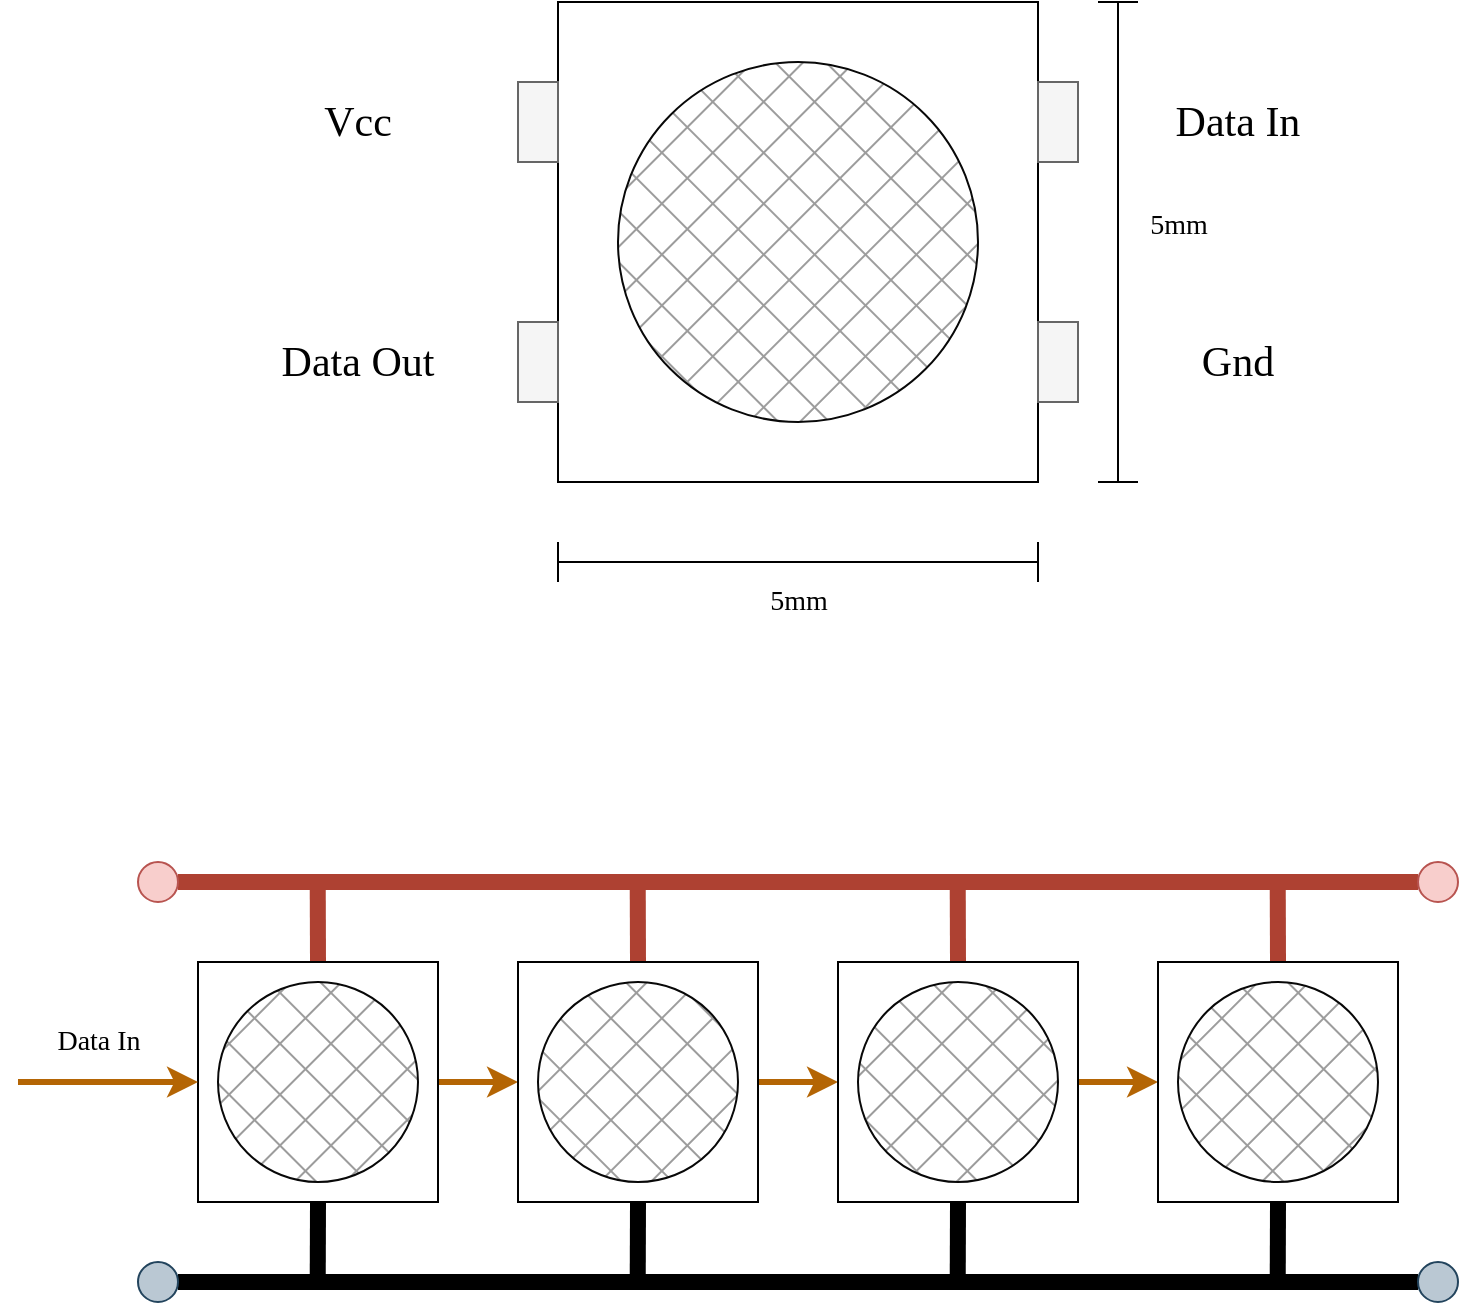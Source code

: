 <mxfile>
    <diagram id="JEVn3mSV0aVD-ZGOuX2a" name="WS2812B">
        <mxGraphModel dx="1111" dy="604" grid="1" gridSize="10" guides="1" tooltips="1" connect="1" arrows="1" fold="1" page="1" pageScale="1" pageWidth="850" pageHeight="1100" math="0" shadow="0">
            <root>
                <mxCell id="0"/>
                <mxCell id="1" parent="0"/>
                <mxCell id="ymqoMdP5X18snwUqrnbU-1" value="" style="rounded=0;whiteSpace=wrap;html=1;strokeColor=default;fontFamily=Source Code Pro;fontSource=https%3A%2F%2Ffonts.googleapis.com%2Fcss%3Ffamily%3DSource%2BCode%2BPro;fontSize=14;" parent="1" vertex="1">
                    <mxGeometry x="280" y="40" width="240" height="240" as="geometry"/>
                </mxCell>
                <mxCell id="ymqoMdP5X18snwUqrnbU-2" value="" style="rounded=0;whiteSpace=wrap;html=1;strokeColor=#666666;fontFamily=Source Code Pro;fontSource=https%3A%2F%2Ffonts.googleapis.com%2Fcss%3Ffamily%3DSource%2BCode%2BPro;fontSize=14;fillColor=#f5f5f5;fontColor=#333333;" parent="1" vertex="1">
                    <mxGeometry x="260" y="80" width="20" height="40" as="geometry"/>
                </mxCell>
                <mxCell id="ymqoMdP5X18snwUqrnbU-3" value="" style="rounded=0;whiteSpace=wrap;html=1;strokeColor=#666666;fontFamily=Source Code Pro;fontSource=https%3A%2F%2Ffonts.googleapis.com%2Fcss%3Ffamily%3DSource%2BCode%2BPro;fontSize=14;fillColor=#f5f5f5;fontColor=#333333;" parent="1" vertex="1">
                    <mxGeometry x="260" y="200" width="20" height="40" as="geometry"/>
                </mxCell>
                <mxCell id="ymqoMdP5X18snwUqrnbU-4" value="" style="rounded=0;whiteSpace=wrap;html=1;strokeColor=#666666;fontFamily=Source Code Pro;fontSource=https%3A%2F%2Ffonts.googleapis.com%2Fcss%3Ffamily%3DSource%2BCode%2BPro;fontSize=14;fillColor=#f5f5f5;fontColor=#333333;" parent="1" vertex="1">
                    <mxGeometry x="520" y="80" width="20" height="40" as="geometry"/>
                </mxCell>
                <mxCell id="ymqoMdP5X18snwUqrnbU-5" value="" style="rounded=0;whiteSpace=wrap;html=1;strokeColor=#666666;fontFamily=Source Code Pro;fontSource=https%3A%2F%2Ffonts.googleapis.com%2Fcss%3Ffamily%3DSource%2BCode%2BPro;fontSize=14;fillColor=#f5f5f5;fontColor=#333333;" parent="1" vertex="1">
                    <mxGeometry x="520" y="200" width="20" height="40" as="geometry"/>
                </mxCell>
                <mxCell id="ymqoMdP5X18snwUqrnbU-6" value="" style="ellipse;whiteSpace=wrap;html=1;aspect=fixed;strokeColor=#080808;fontFamily=Source Code Pro;fontSource=https%3A%2F%2Ffonts.googleapis.com%2Fcss%3Ffamily%3DSource%2BCode%2BPro;fontSize=14;fillColor=#9C9C9C;fontColor=#333333;fillStyle=cross-hatch;" parent="1" vertex="1">
                    <mxGeometry x="310" y="70" width="180" height="180" as="geometry"/>
                </mxCell>
                <mxCell id="pz_hgYm6IndlnWrwU3yr-1" value="&lt;font style=&quot;font-size: 21px;&quot; data-font-src=&quot;https://fonts.googleapis.com/css?family=Source+Code+Pro&quot; face=&quot;Source Code Pro&quot;&gt;Vcc&lt;/font&gt;" style="text;html=1;strokeColor=none;fillColor=none;align=center;verticalAlign=middle;whiteSpace=wrap;rounded=0;" parent="1" vertex="1">
                    <mxGeometry x="120" y="80" width="120" height="40" as="geometry"/>
                </mxCell>
                <mxCell id="pz_hgYm6IndlnWrwU3yr-2" value="&lt;font style=&quot;font-size: 21px;&quot; data-font-src=&quot;https://fonts.googleapis.com/css?family=Source+Code+Pro&quot; face=&quot;Source Code Pro&quot;&gt;Data Out&lt;/font&gt;" style="text;html=1;strokeColor=none;fillColor=none;align=center;verticalAlign=middle;whiteSpace=wrap;rounded=0;" parent="1" vertex="1">
                    <mxGeometry x="120" y="200" width="120" height="40" as="geometry"/>
                </mxCell>
                <mxCell id="pz_hgYm6IndlnWrwU3yr-3" value="&lt;font style=&quot;font-size: 21px;&quot; data-font-src=&quot;https://fonts.googleapis.com/css?family=Source+Code+Pro&quot; face=&quot;Source Code Pro&quot;&gt;Data In&lt;/font&gt;" style="text;html=1;strokeColor=none;fillColor=none;align=center;verticalAlign=middle;whiteSpace=wrap;rounded=0;" parent="1" vertex="1">
                    <mxGeometry x="560" y="80" width="120" height="40" as="geometry"/>
                </mxCell>
                <mxCell id="pz_hgYm6IndlnWrwU3yr-4" value="&lt;font style=&quot;font-size: 21px;&quot; data-font-src=&quot;https://fonts.googleapis.com/css?family=Source+Code+Pro&quot; face=&quot;Source Code Pro&quot;&gt;Gnd&lt;/font&gt;" style="text;html=1;strokeColor=none;fillColor=none;align=center;verticalAlign=middle;whiteSpace=wrap;rounded=0;" parent="1" vertex="1">
                    <mxGeometry x="560" y="200" width="120" height="40" as="geometry"/>
                </mxCell>
                <mxCell id="pz_hgYm6IndlnWrwU3yr-14" style="edgeStyle=none;html=1;exitX=1;exitY=0.5;exitDx=0;exitDy=0;entryX=0;entryY=0.5;entryDx=0;entryDy=0;fontFamily=Source Code Pro;fontSource=https%3A%2F%2Ffonts.googleapis.com%2Fcss%3Ffamily%3DSource%2BCode%2BPro;fontSize=14;fillColor=#fad7ac;strokeColor=#b46504;strokeWidth=3;" parent="1" source="pz_hgYm6IndlnWrwU3yr-6" target="pz_hgYm6IndlnWrwU3yr-8" edge="1">
                    <mxGeometry relative="1" as="geometry"/>
                </mxCell>
                <mxCell id="9GlZ5fkVjiMyLJ6wo4WE-7" style="edgeStyle=none;html=1;exitX=0.5;exitY=1;exitDx=0;exitDy=0;strokeWidth=8;fontFamily=Source Code Pro;fontSource=https%3A%2F%2Ffonts.googleapis.com%2Fcss%3Ffamily%3DSource%2BCode%2BPro;fontSize=14;endArrow=none;endFill=0;" parent="1" source="pz_hgYm6IndlnWrwU3yr-6" edge="1">
                    <mxGeometry relative="1" as="geometry">
                        <mxPoint x="159.862" y="680" as="targetPoint"/>
                    </mxGeometry>
                </mxCell>
                <mxCell id="9GlZ5fkVjiMyLJ6wo4WE-12" style="edgeStyle=none;html=1;exitX=0.5;exitY=0;exitDx=0;exitDy=0;strokeWidth=8;fontFamily=Source Code Pro;fontSource=https%3A%2F%2Ffonts.googleapis.com%2Fcss%3Ffamily%3DSource%2BCode%2BPro;fontSize=14;endArrow=none;endFill=0;fillColor=#fad9d5;strokeColor=#ae4132;" parent="1" source="pz_hgYm6IndlnWrwU3yr-6" edge="1">
                    <mxGeometry relative="1" as="geometry">
                        <mxPoint x="159.862" y="480" as="targetPoint"/>
                    </mxGeometry>
                </mxCell>
                <mxCell id="pz_hgYm6IndlnWrwU3yr-6" value="" style="rounded=0;whiteSpace=wrap;html=1;strokeColor=default;fontFamily=Source Code Pro;fontSource=https%3A%2F%2Ffonts.googleapis.com%2Fcss%3Ffamily%3DSource%2BCode%2BPro;fontSize=14;" parent="1" vertex="1">
                    <mxGeometry x="100" y="520" width="120" height="120" as="geometry"/>
                </mxCell>
                <mxCell id="pz_hgYm6IndlnWrwU3yr-7" value="" style="ellipse;whiteSpace=wrap;html=1;aspect=fixed;strokeColor=#080808;fontFamily=Source Code Pro;fontSource=https%3A%2F%2Ffonts.googleapis.com%2Fcss%3Ffamily%3DSource%2BCode%2BPro;fontSize=14;fillColor=#9C9C9C;fontColor=#333333;fillStyle=cross-hatch;" parent="1" vertex="1">
                    <mxGeometry x="110" y="530" width="100" height="100" as="geometry"/>
                </mxCell>
                <mxCell id="pz_hgYm6IndlnWrwU3yr-15" style="edgeStyle=none;html=1;exitX=1;exitY=0.5;exitDx=0;exitDy=0;entryX=0;entryY=0.5;entryDx=0;entryDy=0;fontFamily=Source Code Pro;fontSource=https%3A%2F%2Ffonts.googleapis.com%2Fcss%3Ffamily%3DSource%2BCode%2BPro;fontSize=14;fillColor=#fad7ac;strokeColor=#b46504;strokeWidth=3;" parent="1" source="pz_hgYm6IndlnWrwU3yr-8" target="pz_hgYm6IndlnWrwU3yr-10" edge="1">
                    <mxGeometry relative="1" as="geometry"/>
                </mxCell>
                <mxCell id="9GlZ5fkVjiMyLJ6wo4WE-8" style="edgeStyle=none;html=1;exitX=0.5;exitY=1;exitDx=0;exitDy=0;strokeWidth=8;fontFamily=Source Code Pro;fontSource=https%3A%2F%2Ffonts.googleapis.com%2Fcss%3Ffamily%3DSource%2BCode%2BPro;fontSize=14;endArrow=none;endFill=0;" parent="1" source="pz_hgYm6IndlnWrwU3yr-8" edge="1">
                    <mxGeometry relative="1" as="geometry">
                        <mxPoint x="319.862" y="680" as="targetPoint"/>
                    </mxGeometry>
                </mxCell>
                <mxCell id="9GlZ5fkVjiMyLJ6wo4WE-13" style="edgeStyle=none;html=1;exitX=0.5;exitY=0;exitDx=0;exitDy=0;strokeWidth=8;fontFamily=Source Code Pro;fontSource=https%3A%2F%2Ffonts.googleapis.com%2Fcss%3Ffamily%3DSource%2BCode%2BPro;fontSize=14;endArrow=none;endFill=0;fillColor=#fad9d5;strokeColor=#ae4132;" parent="1" source="pz_hgYm6IndlnWrwU3yr-8" edge="1">
                    <mxGeometry relative="1" as="geometry">
                        <mxPoint x="319.862" y="480" as="targetPoint"/>
                    </mxGeometry>
                </mxCell>
                <mxCell id="pz_hgYm6IndlnWrwU3yr-8" value="" style="rounded=0;whiteSpace=wrap;html=1;strokeColor=default;fontFamily=Source Code Pro;fontSource=https%3A%2F%2Ffonts.googleapis.com%2Fcss%3Ffamily%3DSource%2BCode%2BPro;fontSize=14;" parent="1" vertex="1">
                    <mxGeometry x="260" y="520" width="120" height="120" as="geometry"/>
                </mxCell>
                <mxCell id="pz_hgYm6IndlnWrwU3yr-9" value="" style="ellipse;whiteSpace=wrap;html=1;aspect=fixed;strokeColor=#080808;fontFamily=Source Code Pro;fontSource=https%3A%2F%2Ffonts.googleapis.com%2Fcss%3Ffamily%3DSource%2BCode%2BPro;fontSize=14;fillColor=#9C9C9C;fontColor=#333333;fillStyle=cross-hatch;" parent="1" vertex="1">
                    <mxGeometry x="270" y="530" width="100" height="100" as="geometry"/>
                </mxCell>
                <mxCell id="pz_hgYm6IndlnWrwU3yr-16" style="edgeStyle=none;html=1;exitX=1;exitY=0.5;exitDx=0;exitDy=0;entryX=0;entryY=0.5;entryDx=0;entryDy=0;fontFamily=Source Code Pro;fontSource=https%3A%2F%2Ffonts.googleapis.com%2Fcss%3Ffamily%3DSource%2BCode%2BPro;fontSize=14;fillColor=#fad7ac;strokeColor=#b46504;strokeWidth=3;" parent="1" source="pz_hgYm6IndlnWrwU3yr-10" target="pz_hgYm6IndlnWrwU3yr-12" edge="1">
                    <mxGeometry relative="1" as="geometry"/>
                </mxCell>
                <mxCell id="9GlZ5fkVjiMyLJ6wo4WE-9" style="edgeStyle=none;html=1;exitX=0.5;exitY=1;exitDx=0;exitDy=0;strokeWidth=8;fontFamily=Source Code Pro;fontSource=https%3A%2F%2Ffonts.googleapis.com%2Fcss%3Ffamily%3DSource%2BCode%2BPro;fontSize=14;endArrow=none;endFill=0;" parent="1" source="pz_hgYm6IndlnWrwU3yr-10" edge="1">
                    <mxGeometry relative="1" as="geometry">
                        <mxPoint x="479.862" y="680" as="targetPoint"/>
                    </mxGeometry>
                </mxCell>
                <mxCell id="9GlZ5fkVjiMyLJ6wo4WE-14" style="edgeStyle=none;html=1;exitX=0.5;exitY=0;exitDx=0;exitDy=0;strokeWidth=8;fontFamily=Source Code Pro;fontSource=https%3A%2F%2Ffonts.googleapis.com%2Fcss%3Ffamily%3DSource%2BCode%2BPro;fontSize=14;endArrow=none;endFill=0;fillColor=#fad9d5;strokeColor=#ae4132;" parent="1" source="pz_hgYm6IndlnWrwU3yr-10" edge="1">
                    <mxGeometry relative="1" as="geometry">
                        <mxPoint x="479.862" y="480" as="targetPoint"/>
                    </mxGeometry>
                </mxCell>
                <mxCell id="pz_hgYm6IndlnWrwU3yr-10" value="" style="rounded=0;whiteSpace=wrap;html=1;strokeColor=default;fontFamily=Source Code Pro;fontSource=https%3A%2F%2Ffonts.googleapis.com%2Fcss%3Ffamily%3DSource%2BCode%2BPro;fontSize=14;" parent="1" vertex="1">
                    <mxGeometry x="420" y="520" width="120" height="120" as="geometry"/>
                </mxCell>
                <mxCell id="pz_hgYm6IndlnWrwU3yr-11" value="" style="ellipse;whiteSpace=wrap;html=1;aspect=fixed;strokeColor=#080808;fontFamily=Source Code Pro;fontSource=https%3A%2F%2Ffonts.googleapis.com%2Fcss%3Ffamily%3DSource%2BCode%2BPro;fontSize=14;fillColor=#9C9C9C;fontColor=#333333;fillStyle=cross-hatch;" parent="1" vertex="1">
                    <mxGeometry x="430" y="530" width="100" height="100" as="geometry"/>
                </mxCell>
                <mxCell id="9GlZ5fkVjiMyLJ6wo4WE-11" style="edgeStyle=none;html=1;exitX=0.5;exitY=1;exitDx=0;exitDy=0;strokeWidth=8;fontFamily=Source Code Pro;fontSource=https%3A%2F%2Ffonts.googleapis.com%2Fcss%3Ffamily%3DSource%2BCode%2BPro;fontSize=14;endArrow=none;endFill=0;" parent="1" source="pz_hgYm6IndlnWrwU3yr-12" edge="1">
                    <mxGeometry relative="1" as="geometry">
                        <mxPoint x="639.862" y="680" as="targetPoint"/>
                    </mxGeometry>
                </mxCell>
                <mxCell id="9GlZ5fkVjiMyLJ6wo4WE-15" style="edgeStyle=none;html=1;exitX=0.5;exitY=0;exitDx=0;exitDy=0;strokeWidth=8;fontFamily=Source Code Pro;fontSource=https%3A%2F%2Ffonts.googleapis.com%2Fcss%3Ffamily%3DSource%2BCode%2BPro;fontSize=14;endArrow=none;endFill=0;fillColor=#fad9d5;strokeColor=#ae4132;" parent="1" source="pz_hgYm6IndlnWrwU3yr-12" edge="1">
                    <mxGeometry relative="1" as="geometry">
                        <mxPoint x="639.862" y="480" as="targetPoint"/>
                    </mxGeometry>
                </mxCell>
                <mxCell id="pz_hgYm6IndlnWrwU3yr-12" value="" style="rounded=0;whiteSpace=wrap;html=1;strokeColor=default;fontFamily=Source Code Pro;fontSource=https%3A%2F%2Ffonts.googleapis.com%2Fcss%3Ffamily%3DSource%2BCode%2BPro;fontSize=14;" parent="1" vertex="1">
                    <mxGeometry x="580" y="520" width="120" height="120" as="geometry"/>
                </mxCell>
                <mxCell id="pz_hgYm6IndlnWrwU3yr-13" value="" style="ellipse;whiteSpace=wrap;html=1;aspect=fixed;strokeColor=#080808;fontFamily=Source Code Pro;fontSource=https%3A%2F%2Ffonts.googleapis.com%2Fcss%3Ffamily%3DSource%2BCode%2BPro;fontSize=14;fillColor=#9C9C9C;fontColor=#333333;fillStyle=cross-hatch;" parent="1" vertex="1">
                    <mxGeometry x="590" y="530" width="100" height="100" as="geometry"/>
                </mxCell>
                <mxCell id="pz_hgYm6IndlnWrwU3yr-17" style="edgeStyle=none;html=1;entryX=0;entryY=0.5;entryDx=0;entryDy=0;fontFamily=Source Code Pro;fontSource=https%3A%2F%2Ffonts.googleapis.com%2Fcss%3Ffamily%3DSource%2BCode%2BPro;fontSize=14;fillColor=#fad7ac;strokeColor=#b46504;strokeWidth=3;" parent="1" edge="1">
                    <mxGeometry relative="1" as="geometry">
                        <mxPoint x="10" y="580" as="sourcePoint"/>
                        <mxPoint x="100" y="580" as="targetPoint"/>
                    </mxGeometry>
                </mxCell>
                <mxCell id="9GlZ5fkVjiMyLJ6wo4WE-16" value="Data In" style="edgeLabel;html=1;align=center;verticalAlign=middle;resizable=0;points=[];fontSize=14;fontFamily=Source Code Pro;" parent="pz_hgYm6IndlnWrwU3yr-17" vertex="1" connectable="0">
                    <mxGeometry x="-0.29" y="-1" relative="1" as="geometry">
                        <mxPoint x="8" y="-21" as="offset"/>
                    </mxGeometry>
                </mxCell>
                <mxCell id="9GlZ5fkVjiMyLJ6wo4WE-5" style="edgeStyle=none;html=1;exitX=1;exitY=0.5;exitDx=0;exitDy=0;entryX=0;entryY=0.5;entryDx=0;entryDy=0;fontFamily=Source Code Pro;fontSource=https%3A%2F%2Ffonts.googleapis.com%2Fcss%3Ffamily%3DSource%2BCode%2BPro;fontSize=14;endArrow=none;endFill=0;fillColor=#fad9d5;strokeColor=#ae4132;strokeWidth=8;" parent="1" source="9GlZ5fkVjiMyLJ6wo4WE-1" target="9GlZ5fkVjiMyLJ6wo4WE-2" edge="1">
                    <mxGeometry relative="1" as="geometry"/>
                </mxCell>
                <mxCell id="9GlZ5fkVjiMyLJ6wo4WE-1" value="" style="ellipse;whiteSpace=wrap;html=1;aspect=fixed;fillStyle=auto;strokeColor=#b85450;fontFamily=Source Code Pro;fontSource=https%3A%2F%2Ffonts.googleapis.com%2Fcss%3Ffamily%3DSource%2BCode%2BPro;fontSize=14;fillColor=#f8cecc;" parent="1" vertex="1">
                    <mxGeometry x="70" y="470" width="20" height="20" as="geometry"/>
                </mxCell>
                <mxCell id="9GlZ5fkVjiMyLJ6wo4WE-2" value="" style="ellipse;whiteSpace=wrap;html=1;aspect=fixed;fillStyle=auto;strokeColor=#b85450;fontFamily=Source Code Pro;fontSource=https%3A%2F%2Ffonts.googleapis.com%2Fcss%3Ffamily%3DSource%2BCode%2BPro;fontSize=14;fillColor=#f8cecc;" parent="1" vertex="1">
                    <mxGeometry x="710" y="470" width="20" height="20" as="geometry"/>
                </mxCell>
                <mxCell id="9GlZ5fkVjiMyLJ6wo4WE-6" style="edgeStyle=none;html=1;exitX=1;exitY=0.5;exitDx=0;exitDy=0;entryX=0;entryY=0.5;entryDx=0;entryDy=0;strokeWidth=8;fontFamily=Source Code Pro;fontSource=https%3A%2F%2Ffonts.googleapis.com%2Fcss%3Ffamily%3DSource%2BCode%2BPro;fontSize=14;endArrow=none;endFill=0;" parent="1" source="9GlZ5fkVjiMyLJ6wo4WE-3" target="9GlZ5fkVjiMyLJ6wo4WE-4" edge="1">
                    <mxGeometry relative="1" as="geometry"/>
                </mxCell>
                <mxCell id="9GlZ5fkVjiMyLJ6wo4WE-3" value="" style="ellipse;whiteSpace=wrap;html=1;aspect=fixed;fillStyle=auto;strokeColor=#23445d;fontFamily=Source Code Pro;fontSource=https%3A%2F%2Ffonts.googleapis.com%2Fcss%3Ffamily%3DSource%2BCode%2BPro;fontSize=14;fillColor=#bac8d3;" parent="1" vertex="1">
                    <mxGeometry x="70" y="670" width="20" height="20" as="geometry"/>
                </mxCell>
                <mxCell id="9GlZ5fkVjiMyLJ6wo4WE-4" value="" style="ellipse;whiteSpace=wrap;html=1;aspect=fixed;fillStyle=auto;strokeColor=#23445d;fontFamily=Source Code Pro;fontSource=https%3A%2F%2Ffonts.googleapis.com%2Fcss%3Ffamily%3DSource%2BCode%2BPro;fontSize=14;fillColor=#bac8d3;" parent="1" vertex="1">
                    <mxGeometry x="710" y="670" width="20" height="20" as="geometry"/>
                </mxCell>
                <mxCell id="-H_-A31te1JYBPckc44u-1" value="" style="endArrow=none;html=1;strokeWidth=1;fontFamily=Source Code Pro;fontSource=https%3A%2F%2Ffonts.googleapis.com%2Fcss%3Ffamily%3DSource%2BCode%2BPro;fontSize=14;" parent="1" edge="1">
                    <mxGeometry width="50" height="50" relative="1" as="geometry">
                        <mxPoint x="560" y="280" as="sourcePoint"/>
                        <mxPoint x="560" y="40" as="targetPoint"/>
                    </mxGeometry>
                </mxCell>
                <mxCell id="-H_-A31te1JYBPckc44u-4" value="5mm" style="edgeLabel;html=1;align=center;verticalAlign=middle;resizable=0;points=[];fontSize=14;fontFamily=Source Code Pro;" parent="-H_-A31te1JYBPckc44u-1" vertex="1" connectable="0">
                    <mxGeometry x="0.066" y="1" relative="1" as="geometry">
                        <mxPoint x="31" as="offset"/>
                    </mxGeometry>
                </mxCell>
                <mxCell id="-H_-A31te1JYBPckc44u-2" value="" style="endArrow=none;html=1;strokeWidth=1;fontFamily=Source Code Pro;fontSource=https%3A%2F%2Ffonts.googleapis.com%2Fcss%3Ffamily%3DSource%2BCode%2BPro;fontSize=14;" parent="1" edge="1">
                    <mxGeometry width="50" height="50" relative="1" as="geometry">
                        <mxPoint x="570" y="40" as="sourcePoint"/>
                        <mxPoint x="550" y="40" as="targetPoint"/>
                    </mxGeometry>
                </mxCell>
                <mxCell id="-H_-A31te1JYBPckc44u-3" value="" style="endArrow=none;html=1;strokeWidth=1;fontFamily=Source Code Pro;fontSource=https%3A%2F%2Ffonts.googleapis.com%2Fcss%3Ffamily%3DSource%2BCode%2BPro;fontSize=14;" parent="1" edge="1">
                    <mxGeometry width="50" height="50" relative="1" as="geometry">
                        <mxPoint x="570" y="280" as="sourcePoint"/>
                        <mxPoint x="550" y="280" as="targetPoint"/>
                    </mxGeometry>
                </mxCell>
                <mxCell id="-H_-A31te1JYBPckc44u-6" value="" style="endArrow=none;html=1;strokeWidth=1;fontFamily=Source Code Pro;fontSource=https%3A%2F%2Ffonts.googleapis.com%2Fcss%3Ffamily%3DSource%2BCode%2BPro;fontSize=14;" parent="1" edge="1">
                    <mxGeometry width="50" height="50" relative="1" as="geometry">
                        <mxPoint x="520" y="320" as="sourcePoint"/>
                        <mxPoint x="280" y="320" as="targetPoint"/>
                    </mxGeometry>
                </mxCell>
                <mxCell id="-H_-A31te1JYBPckc44u-7" value="5mm" style="edgeLabel;html=1;align=center;verticalAlign=middle;resizable=0;points=[];fontSize=14;fontFamily=Source Code Pro;" parent="-H_-A31te1JYBPckc44u-6" vertex="1" connectable="0">
                    <mxGeometry x="0.066" y="1" relative="1" as="geometry">
                        <mxPoint x="8" y="19" as="offset"/>
                    </mxGeometry>
                </mxCell>
                <mxCell id="-H_-A31te1JYBPckc44u-10" value="" style="endArrow=none;html=1;strokeWidth=1;fontFamily=Source Code Pro;fontSource=https%3A%2F%2Ffonts.googleapis.com%2Fcss%3Ffamily%3DSource%2BCode%2BPro;fontSize=14;" parent="1" edge="1">
                    <mxGeometry width="50" height="50" relative="1" as="geometry">
                        <mxPoint x="280" y="310" as="sourcePoint"/>
                        <mxPoint x="280" y="330" as="targetPoint"/>
                    </mxGeometry>
                </mxCell>
                <mxCell id="-H_-A31te1JYBPckc44u-11" value="" style="endArrow=none;html=1;strokeWidth=1;fontFamily=Source Code Pro;fontSource=https%3A%2F%2Ffonts.googleapis.com%2Fcss%3Ffamily%3DSource%2BCode%2BPro;fontSize=14;" parent="1" edge="1">
                    <mxGeometry width="50" height="50" relative="1" as="geometry">
                        <mxPoint x="520" y="310" as="sourcePoint"/>
                        <mxPoint x="520" y="330" as="targetPoint"/>
                    </mxGeometry>
                </mxCell>
            </root>
        </mxGraphModel>
    </diagram>
    <diagram id="cFDWaZna7TuMgl9mYknu" name="Signalling">
        <mxGraphModel dx="1961" dy="604" grid="1" gridSize="10" guides="1" tooltips="1" connect="1" arrows="1" fold="1" page="1" pageScale="1" pageWidth="850" pageHeight="1100" math="0" shadow="0">
            <root>
                <mxCell id="0"/>
                <mxCell id="1" parent="0"/>
                <mxCell id="16" value="&lt;font style=&quot;font-size: 21px;&quot; data-font-src=&quot;https://fonts.googleapis.com/css?family=Source+Code+Pro&quot; face=&quot;Source Code Pro&quot;&gt;800ns&lt;/font&gt;" style="text;html=1;strokeColor=none;fillColor=none;align=center;verticalAlign=middle;whiteSpace=wrap;rounded=0;" parent="1" vertex="1">
                    <mxGeometry x="120" y="80" width="360" height="40" as="geometry"/>
                </mxCell>
                <mxCell id="18" value="&lt;font style=&quot;font-size: 21px;&quot; data-font-src=&quot;https://fonts.googleapis.com/css?family=Source+Code+Pro&quot; face=&quot;Source Code Pro&quot;&gt;450ns&lt;/font&gt;" style="text;html=1;strokeColor=none;fillColor=none;align=center;verticalAlign=middle;whiteSpace=wrap;rounded=0;" parent="1" vertex="1">
                    <mxGeometry x="360" y="160" width="120" height="40" as="geometry"/>
                </mxCell>
                <mxCell id="2" value="" style="endArrow=none;html=1;" parent="1" edge="1">
                    <mxGeometry width="50" height="50" relative="1" as="geometry">
                        <mxPoint y="80" as="sourcePoint"/>
                        <mxPoint x="120" y="80" as="targetPoint"/>
                    </mxGeometry>
                </mxCell>
                <mxCell id="3" value="" style="endArrow=none;html=1;" parent="1" edge="1">
                    <mxGeometry width="50" height="50" relative="1" as="geometry">
                        <mxPoint y="120" as="sourcePoint"/>
                        <mxPoint y="80" as="targetPoint"/>
                    </mxGeometry>
                </mxCell>
                <mxCell id="4" value="" style="endArrow=none;html=1;" parent="1" edge="1">
                    <mxGeometry width="50" height="50" relative="1" as="geometry">
                        <mxPoint x="120" y="120" as="sourcePoint"/>
                        <mxPoint x="120" y="80" as="targetPoint"/>
                    </mxGeometry>
                </mxCell>
                <mxCell id="5" value="" style="endArrow=none;html=1;" parent="1" edge="1">
                    <mxGeometry width="50" height="50" relative="1" as="geometry">
                        <mxPoint x="120" y="120" as="sourcePoint"/>
                        <mxPoint x="480" y="120" as="targetPoint"/>
                    </mxGeometry>
                </mxCell>
                <mxCell id="7" value="&lt;font style=&quot;font-size: 28px;&quot; data-font-src=&quot;https://fonts.googleapis.com/css?family=Source+Code+Pro&quot; face=&quot;Source Code Pro&quot;&gt;0&lt;/font&gt;" style="text;html=1;strokeColor=none;fillColor=none;align=center;verticalAlign=middle;whiteSpace=wrap;rounded=0;" parent="1" vertex="1">
                    <mxGeometry x="-80" y="80" width="40" height="40" as="geometry"/>
                </mxCell>
                <mxCell id="8" value="" style="endArrow=none;html=1;" parent="1" edge="1">
                    <mxGeometry width="50" height="50" relative="1" as="geometry">
                        <mxPoint x="360" y="200" as="sourcePoint"/>
                        <mxPoint x="480" y="200" as="targetPoint"/>
                    </mxGeometry>
                </mxCell>
                <mxCell id="9" value="" style="endArrow=none;html=1;" parent="1" edge="1">
                    <mxGeometry width="50" height="50" relative="1" as="geometry">
                        <mxPoint y="200" as="sourcePoint"/>
                        <mxPoint y="160" as="targetPoint"/>
                    </mxGeometry>
                </mxCell>
                <mxCell id="10" value="" style="endArrow=none;html=1;" parent="1" edge="1">
                    <mxGeometry width="50" height="50" relative="1" as="geometry">
                        <mxPoint x="360" y="200" as="sourcePoint"/>
                        <mxPoint x="360" y="160" as="targetPoint"/>
                    </mxGeometry>
                </mxCell>
                <mxCell id="11" value="" style="endArrow=none;html=1;" parent="1" edge="1">
                    <mxGeometry width="50" height="50" relative="1" as="geometry">
                        <mxPoint y="160" as="sourcePoint"/>
                        <mxPoint x="360" y="160" as="targetPoint"/>
                    </mxGeometry>
                </mxCell>
                <mxCell id="13" value="&lt;font style=&quot;font-size: 28px;&quot; data-font-src=&quot;https://fonts.googleapis.com/css?family=Source+Code+Pro&quot; face=&quot;Source Code Pro&quot;&gt;1&lt;/font&gt;" style="text;html=1;strokeColor=none;fillColor=none;align=center;verticalAlign=middle;whiteSpace=wrap;rounded=0;" parent="1" vertex="1">
                    <mxGeometry x="-80" y="160" width="40" height="40" as="geometry"/>
                </mxCell>
                <mxCell id="14" value="&lt;font style=&quot;font-size: 21px;&quot; data-font-src=&quot;https://fonts.googleapis.com/css?family=Source+Code+Pro&quot; face=&quot;Source Code Pro&quot;&gt;400ns&lt;/font&gt;" style="text;html=1;strokeColor=none;fillColor=none;align=center;verticalAlign=middle;whiteSpace=wrap;rounded=0;" parent="1" vertex="1">
                    <mxGeometry y="80" width="120" height="40" as="geometry"/>
                </mxCell>
                <mxCell id="17" value="&lt;font style=&quot;font-size: 21px;&quot; data-font-src=&quot;https://fonts.googleapis.com/css?family=Source+Code+Pro&quot; face=&quot;Source Code Pro&quot;&gt;850ns&lt;/font&gt;" style="text;html=1;strokeColor=none;fillColor=none;align=center;verticalAlign=middle;whiteSpace=wrap;rounded=0;" parent="1" vertex="1">
                    <mxGeometry y="160" width="360" height="40" as="geometry"/>
                </mxCell>
                <mxCell id="19" value="Green" style="rounded=0;whiteSpace=wrap;html=1;fontFamily=Source Code Pro;fontSource=https%3A%2F%2Ffonts.googleapis.com%2Fcss%3Ffamily%3DSource%2BCode%2BPro;fontSize=21;fillColor=#d5e8d4;strokeColor=#82b366;" parent="1" vertex="1">
                    <mxGeometry x="-160" y="280" width="320" height="40" as="geometry"/>
                </mxCell>
                <mxCell id="20" value="Red" style="rounded=0;whiteSpace=wrap;html=1;fontFamily=Source Code Pro;fontSource=https%3A%2F%2Ffonts.googleapis.com%2Fcss%3Ffamily%3DSource%2BCode%2BPro;fontSize=21;fillColor=#f8cecc;strokeColor=#b85450;" parent="1" vertex="1">
                    <mxGeometry x="160" y="280" width="320" height="40" as="geometry"/>
                </mxCell>
                <mxCell id="21" value="Blue" style="rounded=0;whiteSpace=wrap;html=1;fontFamily=Source Code Pro;fontSource=https%3A%2F%2Ffonts.googleapis.com%2Fcss%3Ffamily%3DSource%2BCode%2BPro;fontSize=21;fillColor=#dae8fc;strokeColor=#6c8ebf;" parent="1" vertex="1">
                    <mxGeometry x="480" y="280" width="320" height="40" as="geometry"/>
                </mxCell>
                <mxCell id="23" value="7" style="text;html=1;strokeColor=default;fillColor=none;align=center;verticalAlign=middle;whiteSpace=wrap;rounded=0;fontFamily=Source Code Pro;fontSource=https%3A%2F%2Ffonts.googleapis.com%2Fcss%3Ffamily%3DSource%2BCode%2BPro;fontSize=15;dashed=1;opacity=25;" parent="1" vertex="1">
                    <mxGeometry x="-160" y="320" width="40" height="40" as="geometry"/>
                </mxCell>
                <mxCell id="24" value="6" style="text;html=1;strokeColor=default;fillColor=none;align=center;verticalAlign=middle;whiteSpace=wrap;rounded=0;fontFamily=Source Code Pro;fontSource=https%3A%2F%2Ffonts.googleapis.com%2Fcss%3Ffamily%3DSource%2BCode%2BPro;fontSize=15;dashed=1;opacity=25;" parent="1" vertex="1">
                    <mxGeometry x="-120" y="320" width="40" height="40" as="geometry"/>
                </mxCell>
                <mxCell id="25" value="5" style="text;html=1;strokeColor=default;fillColor=none;align=center;verticalAlign=middle;whiteSpace=wrap;rounded=0;fontFamily=Source Code Pro;fontSource=https%3A%2F%2Ffonts.googleapis.com%2Fcss%3Ffamily%3DSource%2BCode%2BPro;fontSize=15;dashed=1;opacity=25;" parent="1" vertex="1">
                    <mxGeometry x="-80" y="320" width="40" height="40" as="geometry"/>
                </mxCell>
                <mxCell id="26" value="4" style="text;html=1;strokeColor=default;fillColor=none;align=center;verticalAlign=middle;whiteSpace=wrap;rounded=0;fontFamily=Source Code Pro;fontSource=https%3A%2F%2Ffonts.googleapis.com%2Fcss%3Ffamily%3DSource%2BCode%2BPro;fontSize=15;dashed=1;opacity=25;" parent="1" vertex="1">
                    <mxGeometry x="-40" y="320" width="40" height="40" as="geometry"/>
                </mxCell>
                <mxCell id="27" value="3" style="text;html=1;strokeColor=default;fillColor=none;align=center;verticalAlign=middle;whiteSpace=wrap;rounded=0;fontFamily=Source Code Pro;fontSource=https%3A%2F%2Ffonts.googleapis.com%2Fcss%3Ffamily%3DSource%2BCode%2BPro;fontSize=15;dashed=1;opacity=25;" parent="1" vertex="1">
                    <mxGeometry y="320" width="40" height="40" as="geometry"/>
                </mxCell>
                <mxCell id="28" value="2" style="text;html=1;strokeColor=default;fillColor=none;align=center;verticalAlign=middle;whiteSpace=wrap;rounded=0;fontFamily=Source Code Pro;fontSource=https%3A%2F%2Ffonts.googleapis.com%2Fcss%3Ffamily%3DSource%2BCode%2BPro;fontSize=15;dashed=1;opacity=25;" parent="1" vertex="1">
                    <mxGeometry x="40" y="320" width="40" height="40" as="geometry"/>
                </mxCell>
                <mxCell id="29" value="1" style="text;html=1;strokeColor=default;fillColor=none;align=center;verticalAlign=middle;whiteSpace=wrap;rounded=0;fontFamily=Source Code Pro;fontSource=https%3A%2F%2Ffonts.googleapis.com%2Fcss%3Ffamily%3DSource%2BCode%2BPro;fontSize=15;dashed=1;opacity=25;" parent="1" vertex="1">
                    <mxGeometry x="80" y="320" width="40" height="40" as="geometry"/>
                </mxCell>
                <mxCell id="30" value="0" style="text;html=1;strokeColor=default;fillColor=none;align=center;verticalAlign=middle;whiteSpace=wrap;rounded=0;fontFamily=Source Code Pro;fontSource=https%3A%2F%2Ffonts.googleapis.com%2Fcss%3Ffamily%3DSource%2BCode%2BPro;fontSize=15;dashed=1;opacity=25;" parent="1" vertex="1">
                    <mxGeometry x="120" y="320" width="40" height="40" as="geometry"/>
                </mxCell>
                <mxCell id="31" value="7" style="text;html=1;strokeColor=default;fillColor=none;align=center;verticalAlign=middle;whiteSpace=wrap;rounded=0;fontFamily=Source Code Pro;fontSource=https%3A%2F%2Ffonts.googleapis.com%2Fcss%3Ffamily%3DSource%2BCode%2BPro;fontSize=15;dashed=1;opacity=25;" parent="1" vertex="1">
                    <mxGeometry x="160" y="320" width="40" height="40" as="geometry"/>
                </mxCell>
                <mxCell id="32" value="6" style="text;html=1;strokeColor=default;fillColor=none;align=center;verticalAlign=middle;whiteSpace=wrap;rounded=0;fontFamily=Source Code Pro;fontSource=https%3A%2F%2Ffonts.googleapis.com%2Fcss%3Ffamily%3DSource%2BCode%2BPro;fontSize=15;dashed=1;opacity=25;" parent="1" vertex="1">
                    <mxGeometry x="200" y="320" width="40" height="40" as="geometry"/>
                </mxCell>
                <mxCell id="33" value="5" style="text;html=1;strokeColor=default;fillColor=none;align=center;verticalAlign=middle;whiteSpace=wrap;rounded=0;fontFamily=Source Code Pro;fontSource=https%3A%2F%2Ffonts.googleapis.com%2Fcss%3Ffamily%3DSource%2BCode%2BPro;fontSize=15;dashed=1;opacity=25;" parent="1" vertex="1">
                    <mxGeometry x="240" y="320" width="40" height="40" as="geometry"/>
                </mxCell>
                <mxCell id="34" value="4" style="text;html=1;strokeColor=default;fillColor=none;align=center;verticalAlign=middle;whiteSpace=wrap;rounded=0;fontFamily=Source Code Pro;fontSource=https%3A%2F%2Ffonts.googleapis.com%2Fcss%3Ffamily%3DSource%2BCode%2BPro;fontSize=15;dashed=1;opacity=25;" parent="1" vertex="1">
                    <mxGeometry x="280" y="320" width="40" height="40" as="geometry"/>
                </mxCell>
                <mxCell id="35" value="3" style="text;html=1;strokeColor=default;fillColor=none;align=center;verticalAlign=middle;whiteSpace=wrap;rounded=0;fontFamily=Source Code Pro;fontSource=https%3A%2F%2Ffonts.googleapis.com%2Fcss%3Ffamily%3DSource%2BCode%2BPro;fontSize=15;dashed=1;opacity=25;" parent="1" vertex="1">
                    <mxGeometry x="320" y="320" width="40" height="40" as="geometry"/>
                </mxCell>
                <mxCell id="36" value="2" style="text;html=1;strokeColor=default;fillColor=none;align=center;verticalAlign=middle;whiteSpace=wrap;rounded=0;fontFamily=Source Code Pro;fontSource=https%3A%2F%2Ffonts.googleapis.com%2Fcss%3Ffamily%3DSource%2BCode%2BPro;fontSize=15;dashed=1;opacity=25;" parent="1" vertex="1">
                    <mxGeometry x="360" y="320" width="40" height="40" as="geometry"/>
                </mxCell>
                <mxCell id="37" value="1" style="text;html=1;strokeColor=default;fillColor=none;align=center;verticalAlign=middle;whiteSpace=wrap;rounded=0;fontFamily=Source Code Pro;fontSource=https%3A%2F%2Ffonts.googleapis.com%2Fcss%3Ffamily%3DSource%2BCode%2BPro;fontSize=15;dashed=1;opacity=25;" parent="1" vertex="1">
                    <mxGeometry x="400" y="320" width="40" height="40" as="geometry"/>
                </mxCell>
                <mxCell id="38" value="0" style="text;html=1;strokeColor=default;fillColor=none;align=center;verticalAlign=middle;whiteSpace=wrap;rounded=0;fontFamily=Source Code Pro;fontSource=https%3A%2F%2Ffonts.googleapis.com%2Fcss%3Ffamily%3DSource%2BCode%2BPro;fontSize=15;dashed=1;opacity=25;" parent="1" vertex="1">
                    <mxGeometry x="440" y="320" width="40" height="40" as="geometry"/>
                </mxCell>
                <mxCell id="39" value="7" style="text;html=1;strokeColor=default;fillColor=none;align=center;verticalAlign=middle;whiteSpace=wrap;rounded=0;fontFamily=Source Code Pro;fontSource=https%3A%2F%2Ffonts.googleapis.com%2Fcss%3Ffamily%3DSource%2BCode%2BPro;fontSize=15;dashed=1;opacity=25;" parent="1" vertex="1">
                    <mxGeometry x="480" y="320" width="40" height="40" as="geometry"/>
                </mxCell>
                <mxCell id="40" value="6" style="text;html=1;strokeColor=default;fillColor=none;align=center;verticalAlign=middle;whiteSpace=wrap;rounded=0;fontFamily=Source Code Pro;fontSource=https%3A%2F%2Ffonts.googleapis.com%2Fcss%3Ffamily%3DSource%2BCode%2BPro;fontSize=15;dashed=1;opacity=25;" parent="1" vertex="1">
                    <mxGeometry x="520" y="320" width="40" height="40" as="geometry"/>
                </mxCell>
                <mxCell id="41" value="5" style="text;html=1;strokeColor=default;fillColor=none;align=center;verticalAlign=middle;whiteSpace=wrap;rounded=0;fontFamily=Source Code Pro;fontSource=https%3A%2F%2Ffonts.googleapis.com%2Fcss%3Ffamily%3DSource%2BCode%2BPro;fontSize=15;dashed=1;opacity=25;" parent="1" vertex="1">
                    <mxGeometry x="560" y="320" width="40" height="40" as="geometry"/>
                </mxCell>
                <mxCell id="42" value="4" style="text;html=1;strokeColor=default;fillColor=none;align=center;verticalAlign=middle;whiteSpace=wrap;rounded=0;fontFamily=Source Code Pro;fontSource=https%3A%2F%2Ffonts.googleapis.com%2Fcss%3Ffamily%3DSource%2BCode%2BPro;fontSize=15;dashed=1;opacity=25;" parent="1" vertex="1">
                    <mxGeometry x="600" y="320" width="40" height="40" as="geometry"/>
                </mxCell>
                <mxCell id="43" value="3" style="text;html=1;strokeColor=default;fillColor=none;align=center;verticalAlign=middle;whiteSpace=wrap;rounded=0;fontFamily=Source Code Pro;fontSource=https%3A%2F%2Ffonts.googleapis.com%2Fcss%3Ffamily%3DSource%2BCode%2BPro;fontSize=15;dashed=1;opacity=25;" parent="1" vertex="1">
                    <mxGeometry x="640" y="320" width="40" height="40" as="geometry"/>
                </mxCell>
                <mxCell id="44" value="2" style="text;html=1;strokeColor=default;fillColor=none;align=center;verticalAlign=middle;whiteSpace=wrap;rounded=0;fontFamily=Source Code Pro;fontSource=https%3A%2F%2Ffonts.googleapis.com%2Fcss%3Ffamily%3DSource%2BCode%2BPro;fontSize=15;dashed=1;opacity=25;" parent="1" vertex="1">
                    <mxGeometry x="680" y="320" width="40" height="40" as="geometry"/>
                </mxCell>
                <mxCell id="45" value="1" style="text;html=1;strokeColor=default;fillColor=none;align=center;verticalAlign=middle;whiteSpace=wrap;rounded=0;fontFamily=Source Code Pro;fontSource=https%3A%2F%2Ffonts.googleapis.com%2Fcss%3Ffamily%3DSource%2BCode%2BPro;fontSize=15;dashed=1;opacity=25;" parent="1" vertex="1">
                    <mxGeometry x="720" y="320" width="40" height="40" as="geometry"/>
                </mxCell>
                <mxCell id="46" value="0" style="text;html=1;strokeColor=default;fillColor=none;align=center;verticalAlign=middle;whiteSpace=wrap;rounded=0;fontFamily=Source Code Pro;fontSource=https%3A%2F%2Ffonts.googleapis.com%2Fcss%3Ffamily%3DSource%2BCode%2BPro;fontSize=15;dashed=1;opacity=25;" parent="1" vertex="1">
                    <mxGeometry x="760" y="320" width="40" height="40" as="geometry"/>
                </mxCell>
                <mxCell id="47" value="&lt;font face=&quot;Source Code Pro&quot;&gt;&lt;span style=&quot;font-size: 21px;&quot;&gt;1200ns &lt;/span&gt;&lt;i style=&quot;&quot;&gt;&lt;font style=&quot;font-size: 14px;&quot;&gt;+/- 300ns&lt;/font&gt;&lt;/i&gt;&lt;/font&gt;" style="text;html=1;strokeColor=none;fillColor=none;align=center;verticalAlign=middle;whiteSpace=wrap;rounded=0;" parent="1" vertex="1">
                    <mxGeometry x="480" y="80" width="240" height="40" as="geometry"/>
                </mxCell>
                <mxCell id="48" value="&lt;font face=&quot;Source Code Pro&quot;&gt;&lt;span style=&quot;font-size: 21px;&quot;&gt;1300ns &lt;/span&gt;&lt;i style=&quot;&quot;&gt;&lt;font style=&quot;font-size: 14px;&quot;&gt;+/- 300ns&lt;/font&gt;&lt;/i&gt;&lt;/font&gt;" style="text;html=1;strokeColor=none;fillColor=none;align=center;verticalAlign=middle;whiteSpace=wrap;rounded=0;" parent="1" vertex="1">
                    <mxGeometry x="480" y="160" width="240" height="40" as="geometry"/>
                </mxCell>
            </root>
        </mxGraphModel>
    </diagram>
</mxfile>